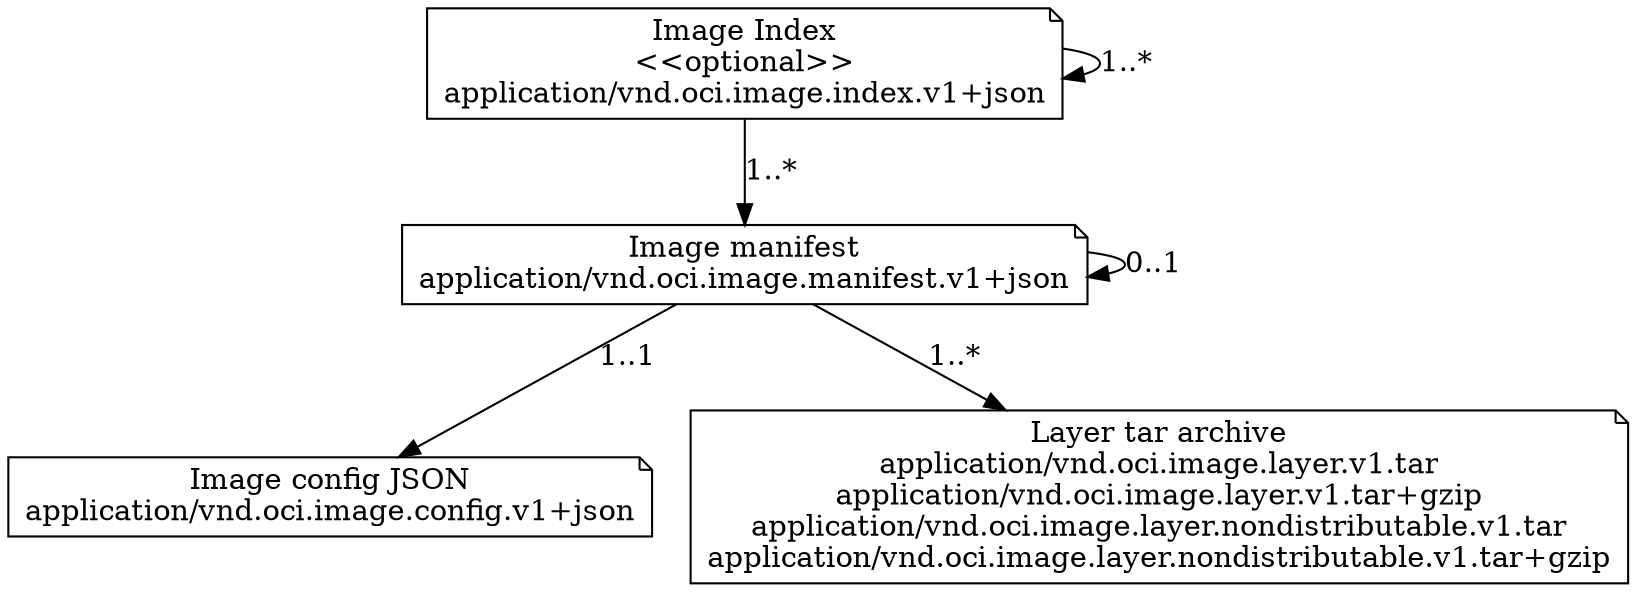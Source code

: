 digraph G {
  {
    imageIndex [shape=note, label="Image Index\n<<optional>>\napplication/vnd.oci.image.index.v1+json"]
    {
      rank=same
      manifest [shape=note, label="Image manifest\napplication/vnd.oci.image.manifest.v1+json"]
    }
    config [shape=note, label="Image config JSON\napplication/vnd.oci.image.config.v1+json"]
    layer [shape=note, label="Layer tar archive\napplication/vnd.oci.image.layer.v1.tar\napplication/vnd.oci.image.layer.v1.tar+gzip\napplication/vnd.oci.image.layer.nondistributable.v1.tar\napplication/vnd.oci.image.layer.nondistributable.v1.tar+gzip"]
  }

  imageIndex -> imageIndex [label="1..*"]
  imageIndex -> manifest [label="1..*"]
  manifest -> config [label="1..1"]
  manifest -> layer [label="1..*"]
  manifest -> manifest [label="0..1"];
}
